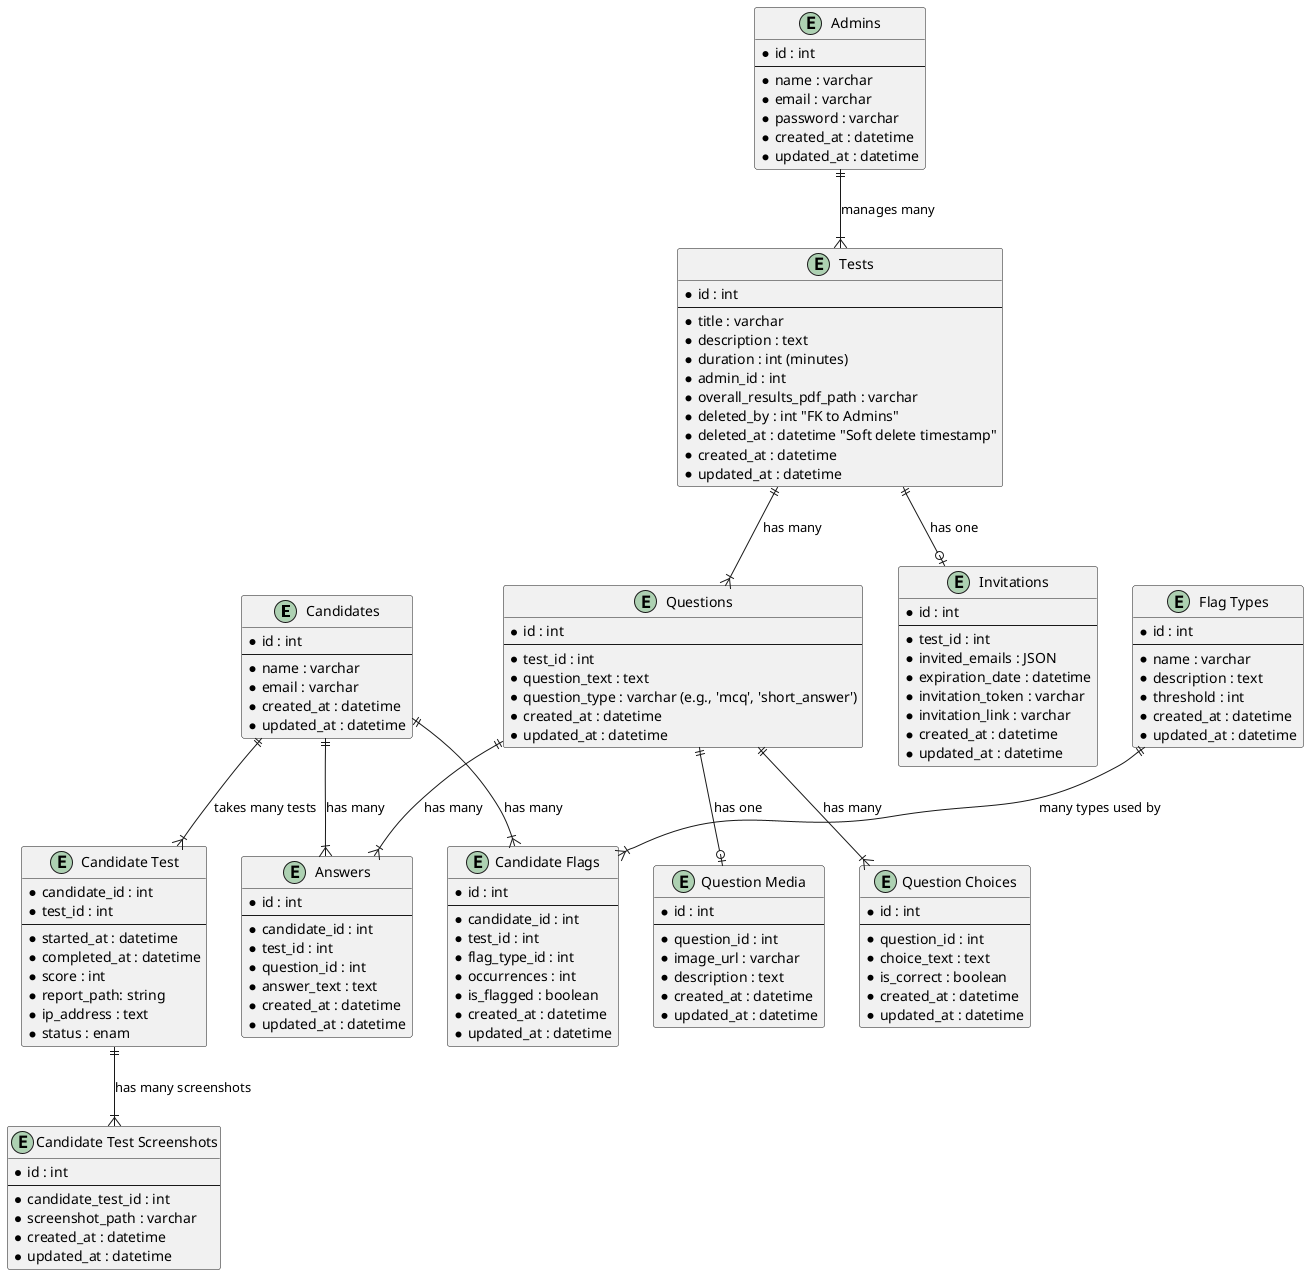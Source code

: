 @startuml "Milele SkillSage"


entity "Candidates" {
  * id : int
  --
  * name : varchar
  * email : varchar
  * created_at : datetime
  * updated_at : datetime
}

entity "Tests" {
  * id : int
  --
  * title : varchar
  * description : text
  * duration : int (minutes)
  * admin_id : int
  * overall_results_pdf_path : varchar
  * deleted_by : int "FK to Admins"
  * deleted_at : datetime "Soft delete timestamp"
  * created_at : datetime
  * updated_at : datetime
}

entity "Candidate Test" {
  * candidate_id : int
  * test_id : int
  --
  * started_at : datetime
  * completed_at : datetime
  * score : int
  * report_path: string
  * ip_address : text
  * status : enam
}

entity "Candidate Test Screenshots" {
  * id : int
  --
  * candidate_test_id : int
  * screenshot_path : varchar
  * created_at : datetime
  * updated_at : datetime
}

entity "Questions" {
  * id : int
  --
  * test_id : int
  * question_text : text
  * question_type : varchar (e.g., 'mcq', 'short_answer')
  * created_at : datetime
  * updated_at : datetime
}

entity "Question Choices" {
  * id : int
  --
  * question_id : int
  * choice_text : text
  * is_correct : boolean
  * created_at : datetime
  * updated_at : datetime
}

entity "Question Media" {
  * id : int
  --
  * question_id : int
  * image_url : varchar
  * description : text
  * created_at : datetime
  * updated_at : datetime
}

entity "Answers" {
  * id : int
  --
  * candidate_id : int
  * test_id : int
  * question_id : int
  * answer_text : text
  * created_at : datetime
  * updated_at : datetime
}

entity "Admins" {
  * id : int
  --
  * name : varchar
  * email : varchar
  * password : varchar  
  * created_at : datetime
  * updated_at : datetime
}

entity "Flag Types" {
  * id : int
  --
  * name : varchar
  * description : text
  * threshold : int
  * created_at : datetime
  * updated_at : datetime
}

entity "Candidate Flags" {
  * id : int
  --
  * candidate_id : int
  * test_id : int
  * flag_type_id : int
  * occurrences : int
  * is_flagged : boolean
  * created_at : datetime
  * updated_at : datetime
}

entity "Invitations" {
  * id : int
  --
  * test_id : int
  * invited_emails : JSON
  * expiration_date : datetime
  * invitation_token : varchar
  * invitation_link : varchar
  * created_at : datetime 
  * updated_at : datetime
}

' Relationships
"Candidates" ||--|{ "Answers" : has many
"Candidates" ||--|{ "Candidate Flags" : has many
"Candidates" ||--|{ "Candidate Test" : takes many tests
"Tests" ||--|{ "Questions" : has many
"Tests" ||--o| "Invitations" : has one
"Questions" ||--|{ "Question Choices" : has many
"Questions" ||--o| "Question Media" : has one
"Questions" ||--|{ "Answers" : has many  
"Flag Types" ||--|{ "Candidate Flags" : many types used by
"Admins" ||--|{ "Tests" : manages many
"Candidate Test" ||--|{ "Candidate Test Screenshots" : "has many screenshots"


@enduml